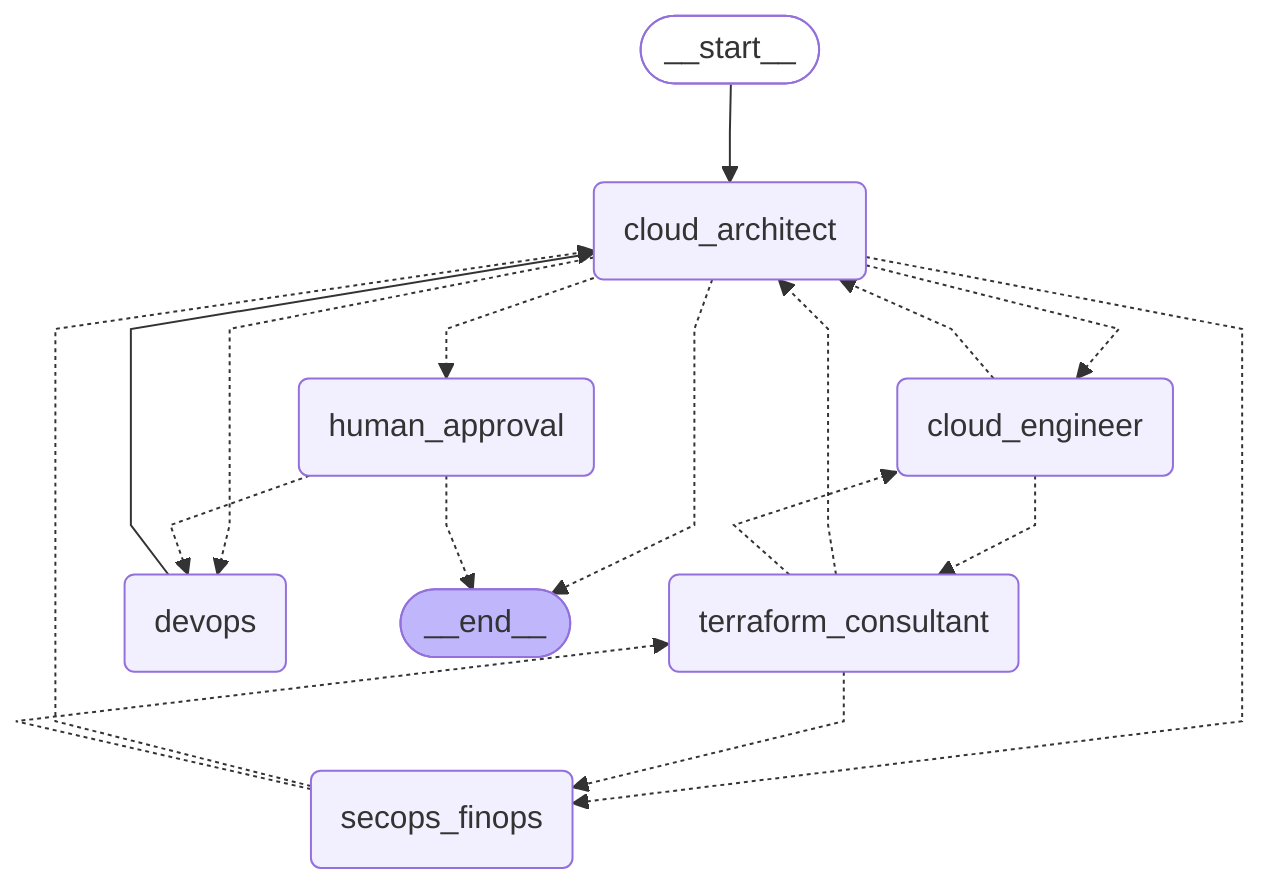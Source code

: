 ---
config:
  flowchart:
    curve: linear
---
graph TD;
	__start__([<p>__start__</p>]):::first
	cloud_architect(cloud_architect)
	cloud_engineer(cloud_engineer)
	terraform_consultant(terraform_consultant)
	secops_finops(secops_finops)
	devops(devops)
	human_approval(human_approval)
	__end__([<p>__end__</p>]):::last
	__start__ --> cloud_architect;
	cloud_architect -.-> __end__;
	cloud_architect -.-> cloud_engineer;
	cloud_architect -.-> devops;
	cloud_architect -.-> human_approval;
	cloud_architect -.-> secops_finops;
	cloud_engineer -.-> cloud_architect;
	cloud_engineer -.-> terraform_consultant;
	devops --> cloud_architect;
	human_approval -.-> __end__;
	human_approval -.-> devops;
	secops_finops -.-> cloud_architect;
	secops_finops -.-> terraform_consultant;
	terraform_consultant -.-> cloud_architect;
	terraform_consultant -.-> cloud_engineer;
	terraform_consultant -.-> secops_finops;
	classDef default fill:#f2f0ff,line-height:1.2
	classDef first fill-opacity:0
	classDef last fill:#bfb6fc